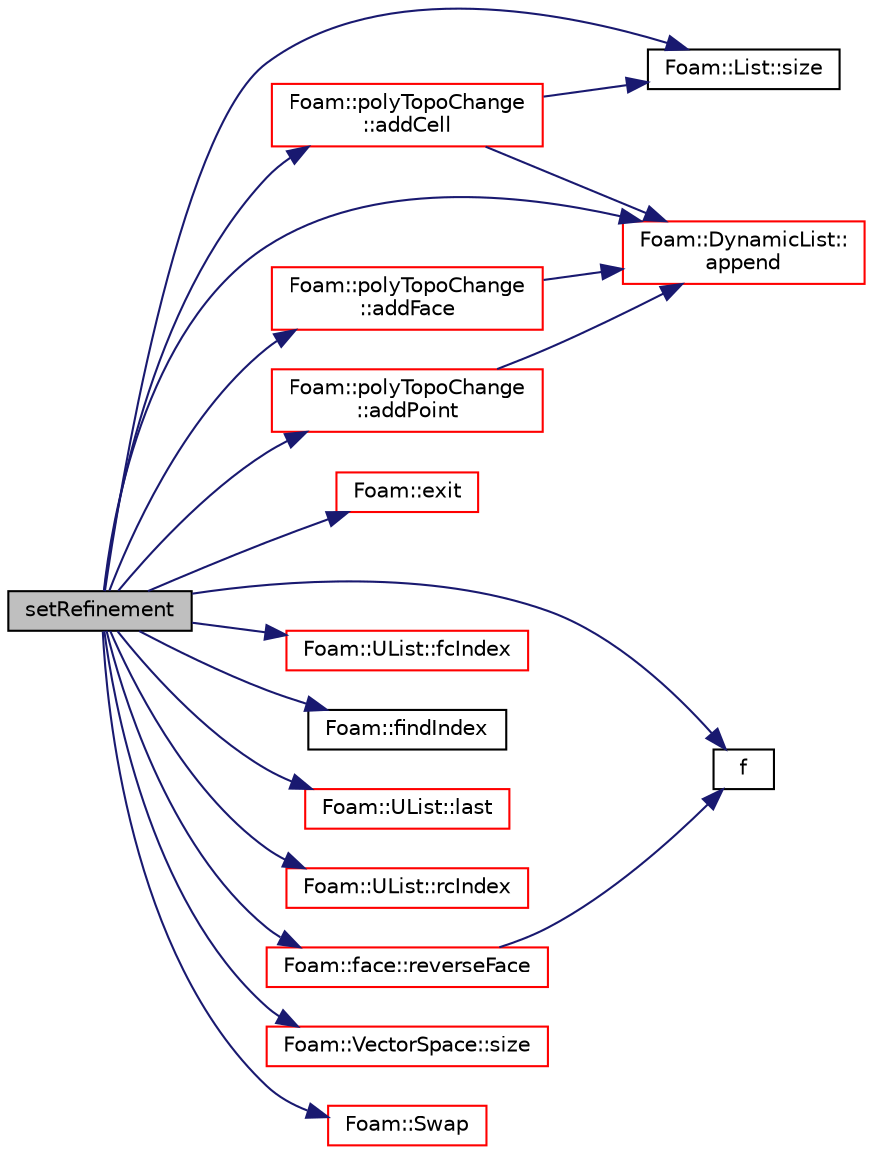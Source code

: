 digraph "setRefinement"
{
  bgcolor="transparent";
  edge [fontname="Helvetica",fontsize="10",labelfontname="Helvetica",labelfontsize="10"];
  node [fontname="Helvetica",fontsize="10",shape=record];
  rankdir="LR";
  Node1 [label="setRefinement",height=0.2,width=0.4,color="black", fillcolor="grey75", style="filled", fontcolor="black"];
  Node1 -> Node2 [color="midnightblue",fontsize="10",style="solid",fontname="Helvetica"];
  Node2 [label="Foam::polyTopoChange\l::addCell",height=0.2,width=0.4,color="red",URL="$a01939.html#a64863b3faff2ec96128c3ad3b1bbe08e",tooltip="Add cell. Return new cell label. "];
  Node2 -> Node3 [color="midnightblue",fontsize="10",style="solid",fontname="Helvetica"];
  Node3 [label="Foam::List::size",height=0.2,width=0.4,color="black",URL="$a01364.html#a8a5f6fa29bd4b500caf186f60245b384",tooltip="Override size to be inconsistent with allocated storage. "];
  Node2 -> Node4 [color="midnightblue",fontsize="10",style="solid",fontname="Helvetica"];
  Node4 [label="Foam::DynamicList::\lappend",height=0.2,width=0.4,color="red",URL="$a00603.html#a7b67b42af715604376ad63a681dee6d8",tooltip="Append an element at the end of the list. "];
  Node1 -> Node5 [color="midnightblue",fontsize="10",style="solid",fontname="Helvetica"];
  Node5 [label="Foam::polyTopoChange\l::addFace",height=0.2,width=0.4,color="red",URL="$a01939.html#aa4403c8bc86c5f108a55465c5f62d90c",tooltip="Add face to cells. Return new face label. "];
  Node5 -> Node4 [color="midnightblue",fontsize="10",style="solid",fontname="Helvetica"];
  Node1 -> Node6 [color="midnightblue",fontsize="10",style="solid",fontname="Helvetica"];
  Node6 [label="Foam::polyTopoChange\l::addPoint",height=0.2,width=0.4,color="red",URL="$a01939.html#a8f193762de4dd6a4d0d5c7b6184fcf73",tooltip="Add point. Return new point label. "];
  Node6 -> Node4 [color="midnightblue",fontsize="10",style="solid",fontname="Helvetica"];
  Node1 -> Node4 [color="midnightblue",fontsize="10",style="solid",fontname="Helvetica"];
  Node1 -> Node7 [color="midnightblue",fontsize="10",style="solid",fontname="Helvetica"];
  Node7 [label="Foam::exit",height=0.2,width=0.4,color="red",URL="$a10733.html#a06ca7250d8e89caf05243ec094843642"];
  Node1 -> Node8 [color="midnightblue",fontsize="10",style="solid",fontname="Helvetica"];
  Node8 [label="f",height=0.2,width=0.4,color="black",URL="$a03926.html#a888be93833ac7a23170555c69c690288"];
  Node1 -> Node9 [color="midnightblue",fontsize="10",style="solid",fontname="Helvetica"];
  Node9 [label="Foam::UList::fcIndex",height=0.2,width=0.4,color="red",URL="$a02735.html#af4d05e19e6cdc80f0c7acd5bbe250f69",tooltip="Return the forward circular index, i.e. the next index. "];
  Node1 -> Node10 [color="midnightblue",fontsize="10",style="solid",fontname="Helvetica"];
  Node10 [label="Foam::findIndex",height=0.2,width=0.4,color="black",URL="$a10733.html#ac16695f83f370df159eed19f92d095fb",tooltip="Find first occurence of given element and return index,. "];
  Node1 -> Node11 [color="midnightblue",fontsize="10",style="solid",fontname="Helvetica"];
  Node11 [label="Foam::UList::last",height=0.2,width=0.4,color="red",URL="$a02735.html#aef07c02ea1c27bdb5906043b399e0ff0",tooltip="Return the last element of the list. "];
  Node1 -> Node12 [color="midnightblue",fontsize="10",style="solid",fontname="Helvetica"];
  Node12 [label="Foam::UList::rcIndex",height=0.2,width=0.4,color="red",URL="$a02735.html#ac854da7255402f41e46a47fb79398a2d",tooltip="Return the reverse circular index, i.e. the previous index. "];
  Node1 -> Node13 [color="midnightblue",fontsize="10",style="solid",fontname="Helvetica"];
  Node13 [label="Foam::face::reverseFace",height=0.2,width=0.4,color="red",URL="$a00714.html#a9a8f9d432a30b6bd21e700f7d5ed1168",tooltip="Return face with reverse direction. "];
  Node13 -> Node8 [color="midnightblue",fontsize="10",style="solid",fontname="Helvetica"];
  Node1 -> Node3 [color="midnightblue",fontsize="10",style="solid",fontname="Helvetica"];
  Node1 -> Node14 [color="midnightblue",fontsize="10",style="solid",fontname="Helvetica"];
  Node14 [label="Foam::VectorSpace::size",height=0.2,width=0.4,color="red",URL="$a02793.html#a65cea301e2d6033c43932d12d91c792f",tooltip="Return the number of elements in the VectorSpace = nCmpt. "];
  Node1 -> Node15 [color="midnightblue",fontsize="10",style="solid",fontname="Helvetica"];
  Node15 [label="Foam::Swap",height=0.2,width=0.4,color="red",URL="$a10733.html#ac6e6a40a7bda559df02d5ab6cc6f7e00"];
}
